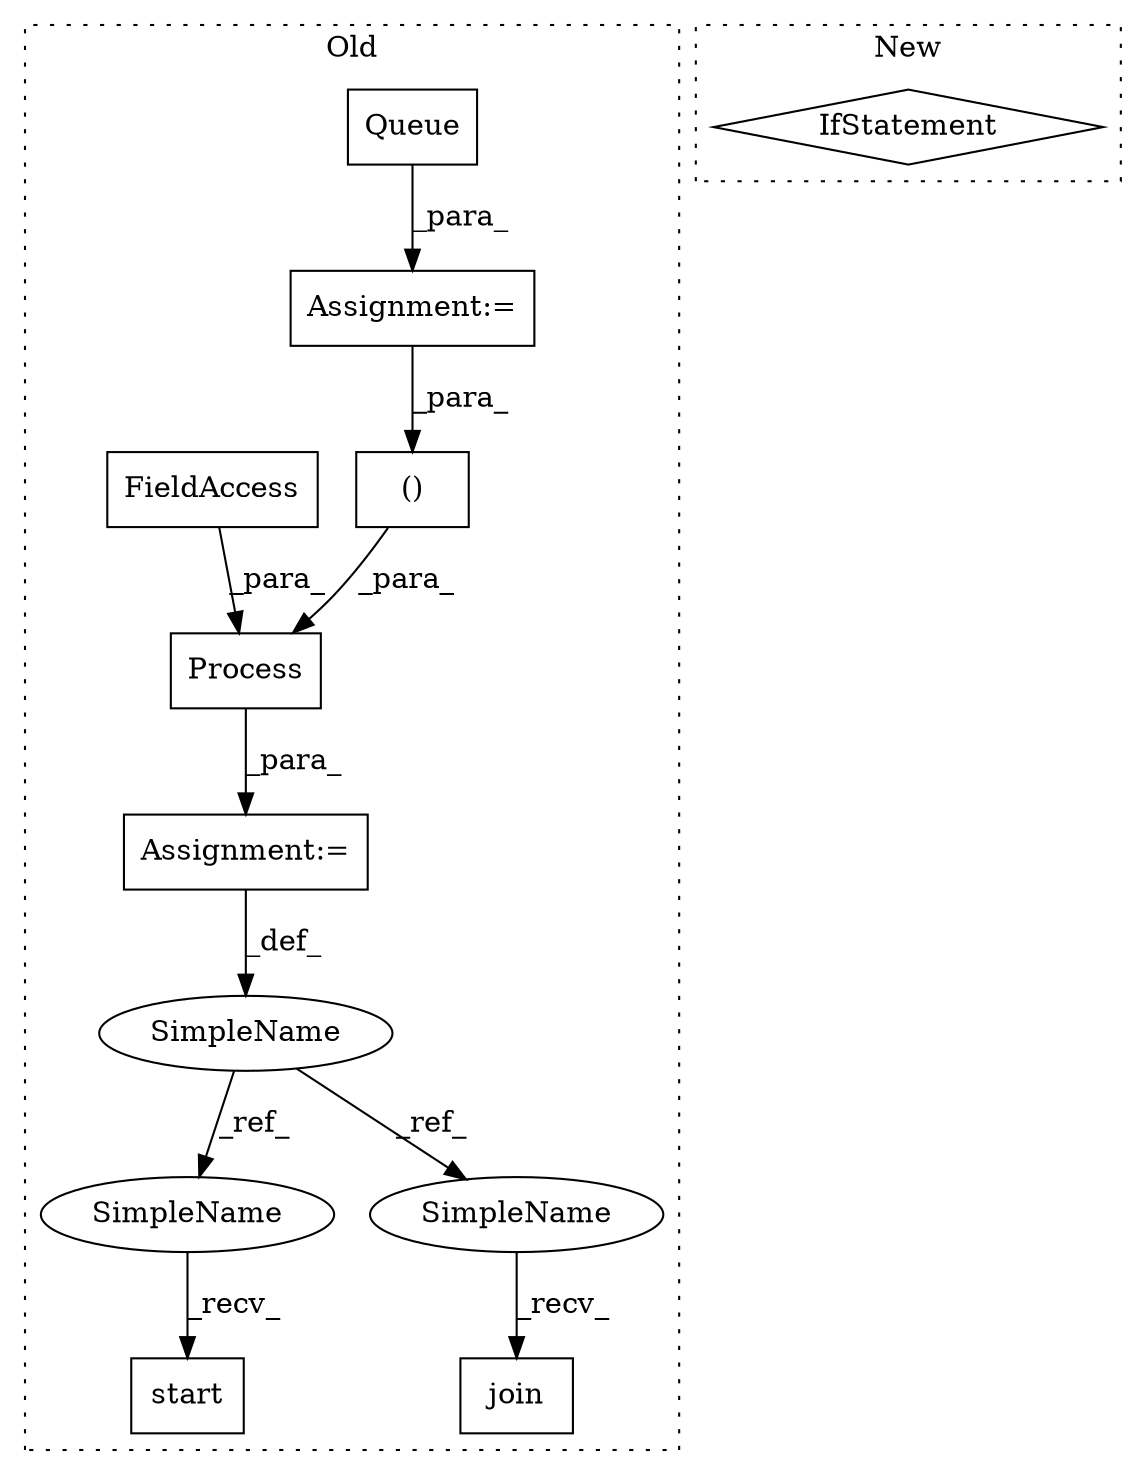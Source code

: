 digraph G {
subgraph cluster0 {
1 [label="Queue" a="32" s="9191" l="7" shape="box"];
3 [label="Assignment:=" a="7" s="9672" l="1" shape="box"];
4 [label="Assignment:=" a="7" s="9190" l="1" shape="box"];
5 [label="()" a="106" s="9693" l="29" shape="box"];
6 [label="Process" a="32" s="9673,9722" l="8,2" shape="box"];
7 [label="FieldAccess" a="22" s="9681" l="6" shape="box"];
8 [label="join" a="32" s="9747" l="6" shape="box"];
9 [label="SimpleName" a="42" s="9671" l="1" shape="ellipse"];
10 [label="start" a="32" s="9732" l="7" shape="box"];
11 [label="SimpleName" a="42" s="9730" l="1" shape="ellipse"];
12 [label="SimpleName" a="42" s="9745" l="1" shape="ellipse"];
label = "Old";
style="dotted";
}
subgraph cluster1 {
2 [label="IfStatement" a="25" s="9201,9258" l="4,2" shape="diamond"];
label = "New";
style="dotted";
}
1 -> 4 [label="_para_"];
3 -> 9 [label="_def_"];
4 -> 5 [label="_para_"];
5 -> 6 [label="_para_"];
6 -> 3 [label="_para_"];
7 -> 6 [label="_para_"];
9 -> 12 [label="_ref_"];
9 -> 11 [label="_ref_"];
11 -> 10 [label="_recv_"];
12 -> 8 [label="_recv_"];
}